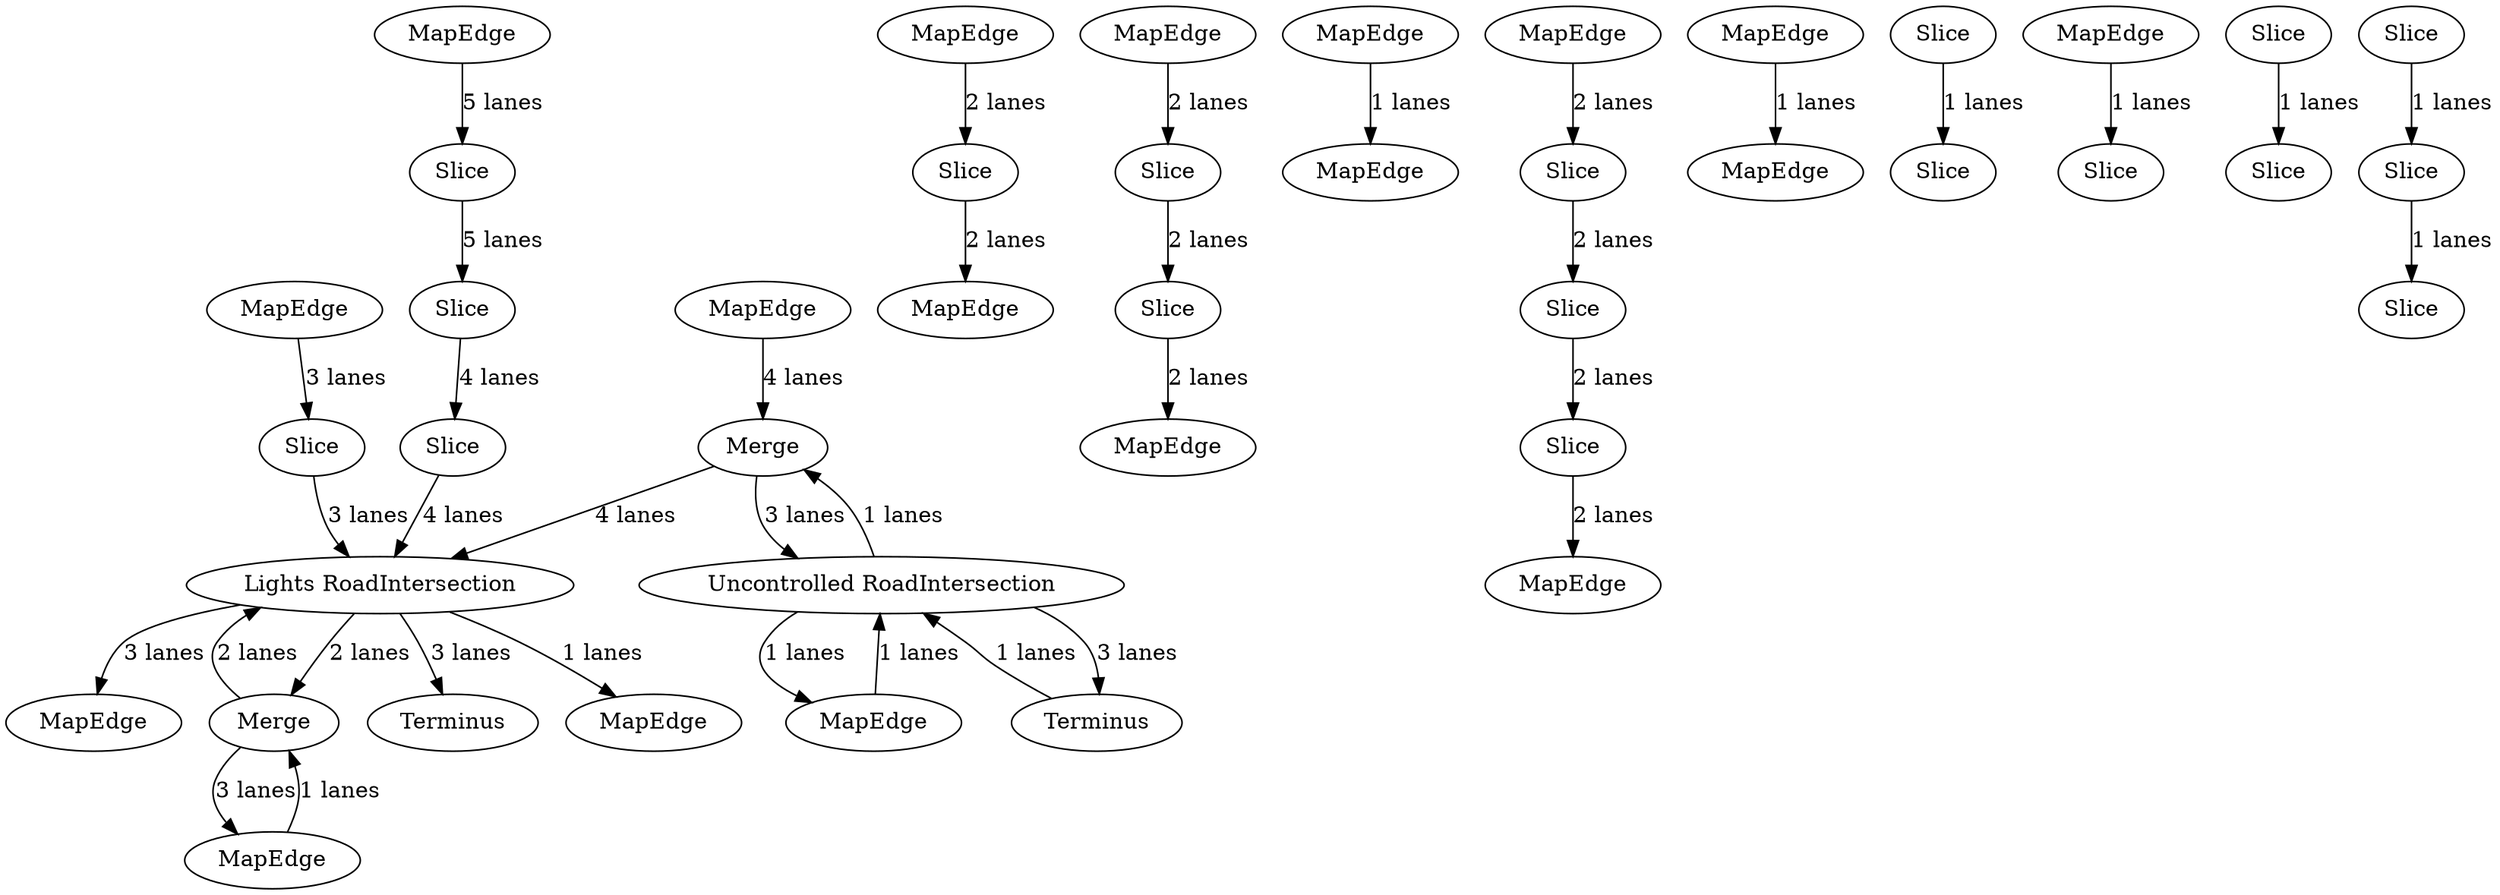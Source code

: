 digraph {
    0 [ label = "MapEdge" ]
    1 [ label = "Slice" ]
    2 [ label = "MapEdge" ]
    3 [ label = "Slice" ]
    4 [ label = "Terminus" ]
    5 [ label = "Uncontrolled RoadIntersection" ]
    6 [ label = "MapEdge" ]
    7 [ label = "Merge" ]
    8 [ label = "Terminus" ]
    9 [ label = "MapEdge" ]
    10 [ label = "Slice" ]
    11 [ label = "Merge" ]
    12 [ label = "MapEdge" ]
    13 [ label = "Lights RoadIntersection" ]
    14 [ label = "MapEdge" ]
    15 [ label = "MapEdge" ]
    16 [ label = "MapEdge" ]
    17 [ label = "Slice" ]
    18 [ label = "MapEdge" ]
    19 [ label = "Slice" ]
    20 [ label = "Slice" ]
    21 [ label = "Slice" ]
    22 [ label = "MapEdge" ]
    23 [ label = "Slice" ]
    24 [ label = "MapEdge" ]
    25 [ label = "MapEdge" ]
    26 [ label = "MapEdge" ]
    27 [ label = "MapEdge" ]
    28 [ label = "MapEdge" ]
    29 [ label = "Slice" ]
    30 [ label = "Slice" ]
    31 [ label = "MapEdge" ]
    32 [ label = "Slice" ]
    33 [ label = "Slice" ]
    34 [ label = "MapEdge" ]
    35 [ label = "MapEdge" ]
    36 [ label = "Slice" ]
    37 [ label = "Slice" ]
    38 [ label = "Slice" ]
    39 [ label = "Slice" ]
    40 [ label = "Slice" ]
    41 [ label = "Slice" ]
    0 -> 1 [ label = "3 lanes" ]
    2 -> 3 [ label = "2 lanes" ]
    13 -> 4 [ label = "3 lanes" ]
    5 -> 6 [ label = "1 lanes" ]
    6 -> 5 [ label = "1 lanes" ]
    7 -> 5 [ label = "3 lanes" ]
    5 -> 7 [ label = "1 lanes" ]
    5 -> 8 [ label = "3 lanes" ]
    8 -> 5 [ label = "1 lanes" ]
    9 -> 10 [ label = "2 lanes" ]
    11 -> 12 [ label = "3 lanes" ]
    12 -> 11 [ label = "1 lanes" ]
    14 -> 7 [ label = "4 lanes" ]
    7 -> 13 [ label = "4 lanes" ]
    13 -> 25 [ label = "3 lanes" ]
    16 -> 15 [ label = "1 lanes" ]
    17 -> 18 [ label = "2 lanes" ]
    11 -> 13 [ label = "2 lanes" ]
    19 -> 17 [ label = "2 lanes" ]
    20 -> 21 [ label = "4 lanes" ]
    22 -> 23 [ label = "5 lanes" ]
    23 -> 20 [ label = "5 lanes" ]
    13 -> 24 [ label = "1 lanes" ]
    1 -> 13 [ label = "3 lanes" ]
    3 -> 26 [ label = "2 lanes" ]
    28 -> 27 [ label = "1 lanes" ]
    29 -> 38 [ label = "1 lanes" ]
    35 -> 30 [ label = "1 lanes" ]
    31 -> 32 [ label = "2 lanes" ]
    32 -> 19 [ label = "2 lanes" ]
    33 -> 34 [ label = "2 lanes" ]
    10 -> 33 [ label = "2 lanes" ]
    13 -> 11 [ label = "2 lanes" ]
    37 -> 36 [ label = "1 lanes" ]
    40 -> 39 [ label = "1 lanes" ]
    41 -> 40 [ label = "1 lanes" ]
    21 -> 13 [ label = "4 lanes" ]
}
